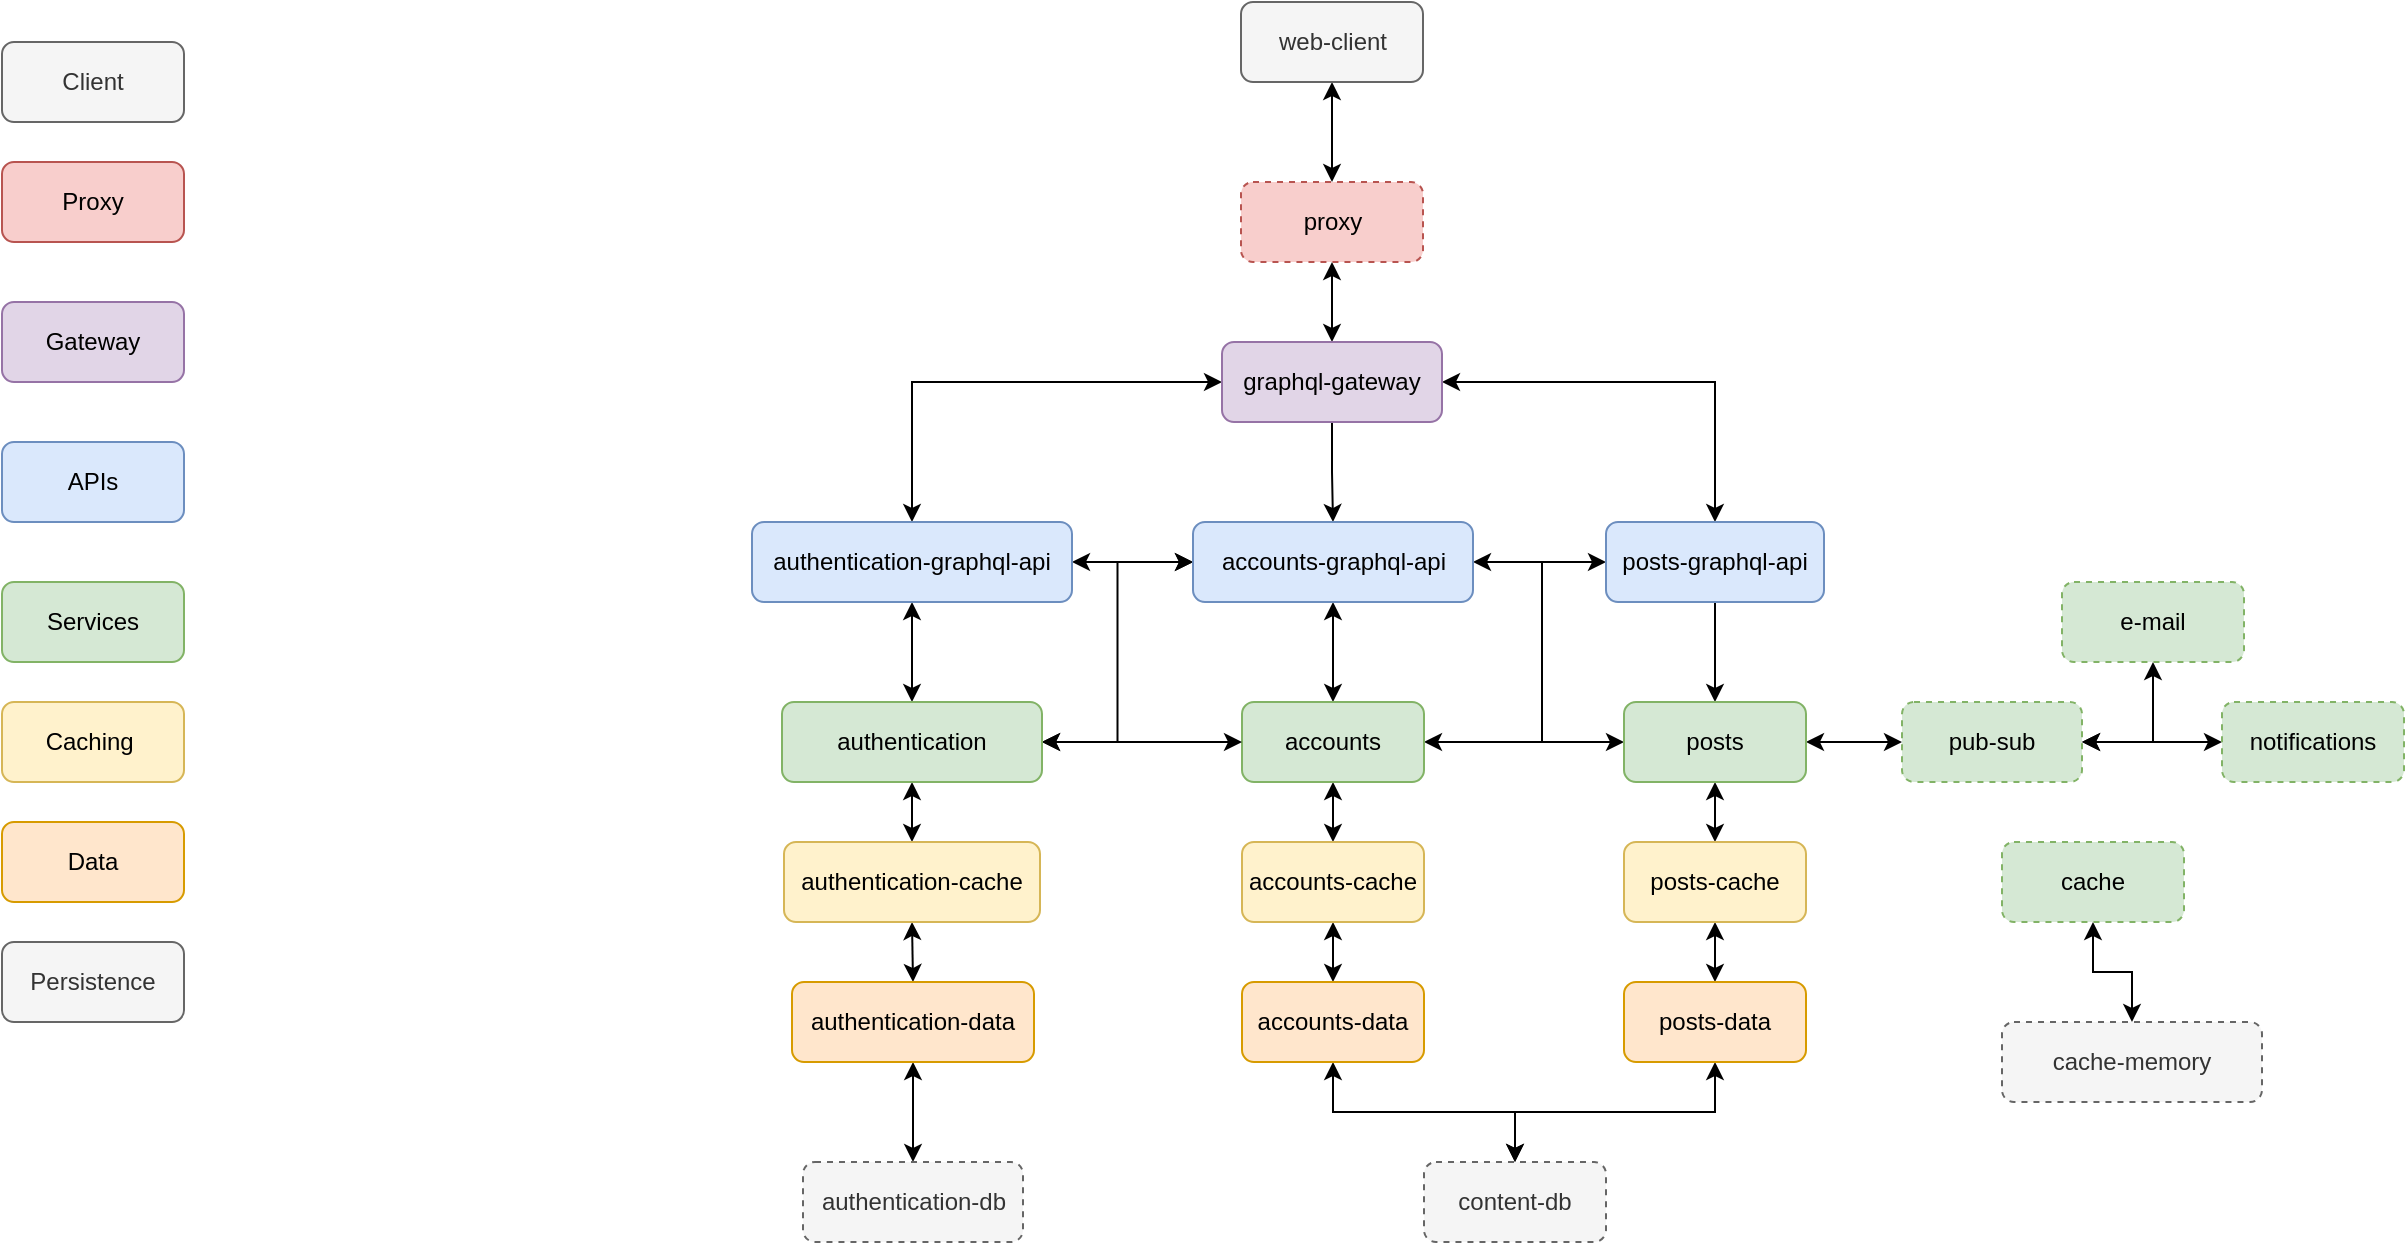 <mxfile version="14.1.8" type="device"><diagram id="NeEpQHYqqa01Q7SMkdoE" name="Page-1"><mxGraphModel dx="2066" dy="2434" grid="1" gridSize="10" guides="1" tooltips="1" connect="1" arrows="1" fold="1" page="1" pageScale="1" pageWidth="827" pageHeight="1169" math="0" shadow="0"><root><mxCell id="0"/><mxCell id="1" parent="0"/><mxCell id="NngoGYR1DqWX9IR3CmCI-1" value="Proxy" style="rounded=1;whiteSpace=wrap;html=1;fillColor=#f8cecc;strokeColor=#b85450;" vertex="1" parent="1"><mxGeometry x="30" y="40" width="91" height="40" as="geometry"/></mxCell><mxCell id="NngoGYR1DqWX9IR3CmCI-2" value="Gateway" style="rounded=1;whiteSpace=wrap;html=1;fillColor=#e1d5e7;strokeColor=#9673a6;" vertex="1" parent="1"><mxGeometry x="30" y="110" width="91" height="40" as="geometry"/></mxCell><mxCell id="NngoGYR1DqWX9IR3CmCI-3" value="APIs" style="rounded=1;whiteSpace=wrap;html=1;fillColor=#dae8fc;strokeColor=#6c8ebf;" vertex="1" parent="1"><mxGeometry x="30" y="180" width="91" height="40" as="geometry"/></mxCell><mxCell id="NngoGYR1DqWX9IR3CmCI-4" value="Services" style="rounded=1;whiteSpace=wrap;html=1;fillColor=#d5e8d4;strokeColor=#82b366;" vertex="1" parent="1"><mxGeometry x="30" y="250" width="91" height="40" as="geometry"/></mxCell><mxCell id="NngoGYR1DqWX9IR3CmCI-5" value="Caching&amp;nbsp;" style="rounded=1;whiteSpace=wrap;html=1;fillColor=#fff2cc;strokeColor=#d6b656;" vertex="1" parent="1"><mxGeometry x="30" y="310" width="91" height="40" as="geometry"/></mxCell><mxCell id="NngoGYR1DqWX9IR3CmCI-6" value="Data" style="rounded=1;whiteSpace=wrap;html=1;fillColor=#ffe6cc;strokeColor=#d79b00;" vertex="1" parent="1"><mxGeometry x="30" y="370" width="91" height="40" as="geometry"/></mxCell><mxCell id="NngoGYR1DqWX9IR3CmCI-20" style="edgeStyle=orthogonalEdgeStyle;rounded=0;orthogonalLoop=1;jettySize=auto;html=1;entryX=0.5;entryY=0;entryDx=0;entryDy=0;startArrow=classic;startFill=1;" edge="1" parent="1" source="NngoGYR1DqWX9IR3CmCI-8" target="NngoGYR1DqWX9IR3CmCI-9"><mxGeometry relative="1" as="geometry"/></mxCell><mxCell id="NngoGYR1DqWX9IR3CmCI-8" value="proxy" style="rounded=1;whiteSpace=wrap;html=1;fillColor=#f8cecc;strokeColor=#b85450;dashed=1;" vertex="1" parent="1"><mxGeometry x="649.5" y="50" width="91" height="40" as="geometry"/></mxCell><mxCell id="NngoGYR1DqWX9IR3CmCI-21" style="edgeStyle=orthogonalEdgeStyle;rounded=0;orthogonalLoop=1;jettySize=auto;html=1;exitX=0.5;exitY=1;exitDx=0;exitDy=0;entryX=0.5;entryY=0;entryDx=0;entryDy=0;" edge="1" parent="1" source="NngoGYR1DqWX9IR3CmCI-9" target="NngoGYR1DqWX9IR3CmCI-10"><mxGeometry relative="1" as="geometry"/></mxCell><mxCell id="NngoGYR1DqWX9IR3CmCI-22" style="edgeStyle=orthogonalEdgeStyle;rounded=0;orthogonalLoop=1;jettySize=auto;html=1;startArrow=classic;startFill=1;" edge="1" parent="1" source="NngoGYR1DqWX9IR3CmCI-9" target="NngoGYR1DqWX9IR3CmCI-11"><mxGeometry relative="1" as="geometry"/></mxCell><mxCell id="NngoGYR1DqWX9IR3CmCI-67" style="edgeStyle=orthogonalEdgeStyle;rounded=0;orthogonalLoop=1;jettySize=auto;html=1;exitX=0;exitY=0.5;exitDx=0;exitDy=0;entryX=0.5;entryY=0;entryDx=0;entryDy=0;startArrow=classic;startFill=1;" edge="1" parent="1" source="NngoGYR1DqWX9IR3CmCI-9" target="NngoGYR1DqWX9IR3CmCI-57"><mxGeometry relative="1" as="geometry"/></mxCell><mxCell id="NngoGYR1DqWX9IR3CmCI-9" value="graphql-gateway" style="rounded=1;whiteSpace=wrap;html=1;fillColor=#e1d5e7;strokeColor=#9673a6;" vertex="1" parent="1"><mxGeometry x="640" y="130" width="110" height="40" as="geometry"/></mxCell><mxCell id="NngoGYR1DqWX9IR3CmCI-23" style="edgeStyle=orthogonalEdgeStyle;rounded=0;orthogonalLoop=1;jettySize=auto;html=1;entryX=0.5;entryY=0;entryDx=0;entryDy=0;startArrow=classic;startFill=1;" edge="1" parent="1" source="NngoGYR1DqWX9IR3CmCI-10" target="NngoGYR1DqWX9IR3CmCI-12"><mxGeometry relative="1" as="geometry"/></mxCell><mxCell id="NngoGYR1DqWX9IR3CmCI-25" style="edgeStyle=orthogonalEdgeStyle;rounded=0;orthogonalLoop=1;jettySize=auto;html=1;entryX=0;entryY=0.5;entryDx=0;entryDy=0;startArrow=classic;startFill=1;" edge="1" parent="1" source="NngoGYR1DqWX9IR3CmCI-10" target="NngoGYR1DqWX9IR3CmCI-13"><mxGeometry relative="1" as="geometry"><Array as="points"><mxPoint x="800" y="240"/><mxPoint x="800" y="330"/></Array></mxGeometry></mxCell><mxCell id="NngoGYR1DqWX9IR3CmCI-68" style="edgeStyle=orthogonalEdgeStyle;rounded=0;orthogonalLoop=1;jettySize=auto;html=1;exitX=0;exitY=0.5;exitDx=0;exitDy=0;entryX=1;entryY=0.5;entryDx=0;entryDy=0;startArrow=classic;startFill=1;" edge="1" parent="1" source="NngoGYR1DqWX9IR3CmCI-10" target="NngoGYR1DqWX9IR3CmCI-57"><mxGeometry relative="1" as="geometry"/></mxCell><mxCell id="NngoGYR1DqWX9IR3CmCI-71" style="edgeStyle=orthogonalEdgeStyle;rounded=0;orthogonalLoop=1;jettySize=auto;html=1;exitX=0;exitY=0.5;exitDx=0;exitDy=0;entryX=1;entryY=0.5;entryDx=0;entryDy=0;startArrow=classic;startFill=1;" edge="1" parent="1" source="NngoGYR1DqWX9IR3CmCI-10" target="NngoGYR1DqWX9IR3CmCI-58"><mxGeometry relative="1" as="geometry"/></mxCell><mxCell id="NngoGYR1DqWX9IR3CmCI-10" value="accounts-graphql-api" style="rounded=1;whiteSpace=wrap;html=1;fillColor=#dae8fc;strokeColor=#6c8ebf;" vertex="1" parent="1"><mxGeometry x="625.5" y="220" width="140" height="40" as="geometry"/></mxCell><mxCell id="NngoGYR1DqWX9IR3CmCI-24" style="edgeStyle=orthogonalEdgeStyle;rounded=0;orthogonalLoop=1;jettySize=auto;html=1;" edge="1" parent="1" source="NngoGYR1DqWX9IR3CmCI-11" target="NngoGYR1DqWX9IR3CmCI-13"><mxGeometry relative="1" as="geometry"/></mxCell><mxCell id="NngoGYR1DqWX9IR3CmCI-26" style="edgeStyle=orthogonalEdgeStyle;rounded=0;orthogonalLoop=1;jettySize=auto;html=1;entryX=1;entryY=0.5;entryDx=0;entryDy=0;startArrow=classic;startFill=1;" edge="1" parent="1" source="NngoGYR1DqWX9IR3CmCI-11" target="NngoGYR1DqWX9IR3CmCI-12"><mxGeometry relative="1" as="geometry"><Array as="points"><mxPoint x="800" y="240"/><mxPoint x="800" y="330"/></Array></mxGeometry></mxCell><mxCell id="NngoGYR1DqWX9IR3CmCI-11" value="posts-graphql-api" style="rounded=1;whiteSpace=wrap;html=1;fillColor=#dae8fc;strokeColor=#6c8ebf;" vertex="1" parent="1"><mxGeometry x="832" y="220" width="109" height="40" as="geometry"/></mxCell><mxCell id="NngoGYR1DqWX9IR3CmCI-49" style="edgeStyle=orthogonalEdgeStyle;rounded=0;orthogonalLoop=1;jettySize=auto;html=1;exitX=0.5;exitY=1;exitDx=0;exitDy=0;entryX=0.5;entryY=0;entryDx=0;entryDy=0;startArrow=classic;startFill=1;" edge="1" parent="1" source="NngoGYR1DqWX9IR3CmCI-12" target="NngoGYR1DqWX9IR3CmCI-14"><mxGeometry relative="1" as="geometry"/></mxCell><mxCell id="NngoGYR1DqWX9IR3CmCI-12" value="accounts" style="rounded=1;whiteSpace=wrap;html=1;fillColor=#d5e8d4;strokeColor=#82b366;" vertex="1" parent="1"><mxGeometry x="650" y="310" width="91" height="40" as="geometry"/></mxCell><mxCell id="NngoGYR1DqWX9IR3CmCI-50" style="edgeStyle=orthogonalEdgeStyle;rounded=0;orthogonalLoop=1;jettySize=auto;html=1;exitX=0.5;exitY=1;exitDx=0;exitDy=0;entryX=0.5;entryY=0;entryDx=0;entryDy=0;startArrow=classic;startFill=1;" edge="1" parent="1" source="NngoGYR1DqWX9IR3CmCI-13" target="NngoGYR1DqWX9IR3CmCI-15"><mxGeometry relative="1" as="geometry"/></mxCell><mxCell id="NngoGYR1DqWX9IR3CmCI-53" style="edgeStyle=orthogonalEdgeStyle;rounded=0;orthogonalLoop=1;jettySize=auto;html=1;exitX=1;exitY=0.5;exitDx=0;exitDy=0;entryX=0;entryY=0.5;entryDx=0;entryDy=0;startArrow=classic;startFill=1;" edge="1" parent="1" source="NngoGYR1DqWX9IR3CmCI-13" target="NngoGYR1DqWX9IR3CmCI-41"><mxGeometry relative="1" as="geometry"/></mxCell><mxCell id="NngoGYR1DqWX9IR3CmCI-13" value="posts" style="rounded=1;whiteSpace=wrap;html=1;fillColor=#d5e8d4;strokeColor=#82b366;" vertex="1" parent="1"><mxGeometry x="841" y="310" width="91" height="40" as="geometry"/></mxCell><mxCell id="NngoGYR1DqWX9IR3CmCI-47" style="edgeStyle=orthogonalEdgeStyle;rounded=0;orthogonalLoop=1;jettySize=auto;html=1;exitX=0.5;exitY=1;exitDx=0;exitDy=0;entryX=0.5;entryY=0;entryDx=0;entryDy=0;startArrow=classic;startFill=1;" edge="1" parent="1" source="NngoGYR1DqWX9IR3CmCI-14" target="NngoGYR1DqWX9IR3CmCI-16"><mxGeometry relative="1" as="geometry"/></mxCell><mxCell id="NngoGYR1DqWX9IR3CmCI-14" value="accounts-cache" style="rounded=1;whiteSpace=wrap;html=1;fillColor=#fff2cc;strokeColor=#d6b656;" vertex="1" parent="1"><mxGeometry x="650" y="380" width="91" height="40" as="geometry"/></mxCell><mxCell id="NngoGYR1DqWX9IR3CmCI-48" style="edgeStyle=orthogonalEdgeStyle;rounded=0;orthogonalLoop=1;jettySize=auto;html=1;exitX=0.5;exitY=1;exitDx=0;exitDy=0;entryX=0.5;entryY=0;entryDx=0;entryDy=0;startArrow=classic;startFill=1;" edge="1" parent="1" source="NngoGYR1DqWX9IR3CmCI-15" target="NngoGYR1DqWX9IR3CmCI-17"><mxGeometry relative="1" as="geometry"/></mxCell><mxCell id="NngoGYR1DqWX9IR3CmCI-15" value="posts-cache" style="rounded=1;whiteSpace=wrap;html=1;fillColor=#fff2cc;strokeColor=#d6b656;" vertex="1" parent="1"><mxGeometry x="841" y="380" width="91" height="40" as="geometry"/></mxCell><mxCell id="NngoGYR1DqWX9IR3CmCI-45" style="edgeStyle=orthogonalEdgeStyle;rounded=0;orthogonalLoop=1;jettySize=auto;html=1;exitX=0.5;exitY=1;exitDx=0;exitDy=0;startArrow=classic;startFill=1;" edge="1" parent="1" source="NngoGYR1DqWX9IR3CmCI-16" target="NngoGYR1DqWX9IR3CmCI-29"><mxGeometry relative="1" as="geometry"/></mxCell><mxCell id="NngoGYR1DqWX9IR3CmCI-16" value="accounts-data" style="rounded=1;whiteSpace=wrap;html=1;fillColor=#ffe6cc;strokeColor=#d79b00;" vertex="1" parent="1"><mxGeometry x="650" y="450" width="91" height="40" as="geometry"/></mxCell><mxCell id="NngoGYR1DqWX9IR3CmCI-46" style="edgeStyle=orthogonalEdgeStyle;rounded=0;orthogonalLoop=1;jettySize=auto;html=1;exitX=0.5;exitY=1;exitDx=0;exitDy=0;entryX=0.5;entryY=0;entryDx=0;entryDy=0;startArrow=classic;startFill=1;" edge="1" parent="1" source="NngoGYR1DqWX9IR3CmCI-17" target="NngoGYR1DqWX9IR3CmCI-29"><mxGeometry relative="1" as="geometry"/></mxCell><mxCell id="NngoGYR1DqWX9IR3CmCI-17" value="posts-data" style="rounded=1;whiteSpace=wrap;html=1;fillColor=#ffe6cc;strokeColor=#d79b00;" vertex="1" parent="1"><mxGeometry x="841" y="450" width="91" height="40" as="geometry"/></mxCell><mxCell id="NngoGYR1DqWX9IR3CmCI-19" style="edgeStyle=orthogonalEdgeStyle;rounded=0;orthogonalLoop=1;jettySize=auto;html=1;entryX=0.5;entryY=0;entryDx=0;entryDy=0;startArrow=classic;startFill=1;" edge="1" parent="1" source="NngoGYR1DqWX9IR3CmCI-18" target="NngoGYR1DqWX9IR3CmCI-8"><mxGeometry relative="1" as="geometry"/></mxCell><mxCell id="NngoGYR1DqWX9IR3CmCI-18" value="web-client" style="rounded=1;whiteSpace=wrap;html=1;fillColor=#f5f5f5;strokeColor=#666666;fontColor=#333333;" vertex="1" parent="1"><mxGeometry x="649.5" y="-40" width="91" height="40" as="geometry"/></mxCell><mxCell id="NngoGYR1DqWX9IR3CmCI-29" value="content-db" style="rounded=1;whiteSpace=wrap;html=1;fillColor=#f5f5f5;strokeColor=#666666;fontColor=#333333;dashed=1;" vertex="1" parent="1"><mxGeometry x="741" y="540" width="91" height="40" as="geometry"/></mxCell><mxCell id="NngoGYR1DqWX9IR3CmCI-30" value="Persistence" style="rounded=1;whiteSpace=wrap;html=1;fillColor=#f5f5f5;strokeColor=#666666;fontColor=#333333;" vertex="1" parent="1"><mxGeometry x="30" y="430" width="91" height="40" as="geometry"/></mxCell><mxCell id="NngoGYR1DqWX9IR3CmCI-31" value="Client" style="rounded=1;whiteSpace=wrap;html=1;fillColor=#f5f5f5;strokeColor=#666666;fontColor=#333333;" vertex="1" parent="1"><mxGeometry x="30" y="-20" width="91" height="40" as="geometry"/></mxCell><mxCell id="NngoGYR1DqWX9IR3CmCI-73" style="edgeStyle=orthogonalEdgeStyle;rounded=0;orthogonalLoop=1;jettySize=auto;html=1;exitX=0.5;exitY=1;exitDx=0;exitDy=0;startArrow=classic;startFill=1;" edge="1" parent="1" source="NngoGYR1DqWX9IR3CmCI-40" target="NngoGYR1DqWX9IR3CmCI-72"><mxGeometry relative="1" as="geometry"/></mxCell><mxCell id="NngoGYR1DqWX9IR3CmCI-40" value="cache" style="rounded=1;whiteSpace=wrap;html=1;fillColor=#d5e8d4;strokeColor=#82b366;dashed=1;" vertex="1" parent="1"><mxGeometry x="1030" y="380" width="91" height="40" as="geometry"/></mxCell><mxCell id="NngoGYR1DqWX9IR3CmCI-54" style="edgeStyle=orthogonalEdgeStyle;rounded=0;orthogonalLoop=1;jettySize=auto;html=1;exitX=1;exitY=0.5;exitDx=0;exitDy=0;entryX=0;entryY=0.5;entryDx=0;entryDy=0;startArrow=classic;startFill=1;" edge="1" parent="1" source="NngoGYR1DqWX9IR3CmCI-41" target="NngoGYR1DqWX9IR3CmCI-43"><mxGeometry relative="1" as="geometry"/></mxCell><mxCell id="NngoGYR1DqWX9IR3CmCI-55" style="edgeStyle=orthogonalEdgeStyle;rounded=0;orthogonalLoop=1;jettySize=auto;html=1;exitX=1;exitY=0.5;exitDx=0;exitDy=0;entryX=0.5;entryY=1;entryDx=0;entryDy=0;startArrow=classic;startFill=1;" edge="1" parent="1" source="NngoGYR1DqWX9IR3CmCI-41" target="NngoGYR1DqWX9IR3CmCI-42"><mxGeometry relative="1" as="geometry"/></mxCell><mxCell id="NngoGYR1DqWX9IR3CmCI-41" value="pub-sub" style="rounded=1;whiteSpace=wrap;html=1;fillColor=#d5e8d4;strokeColor=#82b366;dashed=1;" vertex="1" parent="1"><mxGeometry x="980" y="310" width="90" height="40" as="geometry"/></mxCell><mxCell id="NngoGYR1DqWX9IR3CmCI-42" value="e-mail" style="rounded=1;whiteSpace=wrap;html=1;fillColor=#d5e8d4;strokeColor=#82b366;dashed=1;" vertex="1" parent="1"><mxGeometry x="1060" y="250" width="91" height="40" as="geometry"/></mxCell><mxCell id="NngoGYR1DqWX9IR3CmCI-43" value="notifications" style="rounded=1;whiteSpace=wrap;html=1;fillColor=#d5e8d4;strokeColor=#82b366;dashed=1;" vertex="1" parent="1"><mxGeometry x="1140" y="310" width="91" height="40" as="geometry"/></mxCell><mxCell id="NngoGYR1DqWX9IR3CmCI-61" style="edgeStyle=orthogonalEdgeStyle;rounded=0;orthogonalLoop=1;jettySize=auto;html=1;exitX=0.5;exitY=1;exitDx=0;exitDy=0;entryX=0.5;entryY=0;entryDx=0;entryDy=0;startArrow=classic;startFill=1;" edge="1" parent="1" source="NngoGYR1DqWX9IR3CmCI-57" target="NngoGYR1DqWX9IR3CmCI-58"><mxGeometry relative="1" as="geometry"/></mxCell><mxCell id="NngoGYR1DqWX9IR3CmCI-57" value="authentication-graphql-api" style="rounded=1;whiteSpace=wrap;html=1;fillColor=#dae8fc;strokeColor=#6c8ebf;" vertex="1" parent="1"><mxGeometry x="405" y="220" width="160" height="40" as="geometry"/></mxCell><mxCell id="NngoGYR1DqWX9IR3CmCI-64" style="edgeStyle=orthogonalEdgeStyle;rounded=0;orthogonalLoop=1;jettySize=auto;html=1;exitX=0.5;exitY=1;exitDx=0;exitDy=0;entryX=0.5;entryY=0;entryDx=0;entryDy=0;startArrow=classic;startFill=1;" edge="1" parent="1" source="NngoGYR1DqWX9IR3CmCI-58" target="NngoGYR1DqWX9IR3CmCI-59"><mxGeometry relative="1" as="geometry"/></mxCell><mxCell id="NngoGYR1DqWX9IR3CmCI-69" style="edgeStyle=orthogonalEdgeStyle;rounded=0;orthogonalLoop=1;jettySize=auto;html=1;exitX=1;exitY=0.5;exitDx=0;exitDy=0;entryX=0;entryY=0.5;entryDx=0;entryDy=0;startArrow=classic;startFill=1;" edge="1" parent="1" source="NngoGYR1DqWX9IR3CmCI-58" target="NngoGYR1DqWX9IR3CmCI-12"><mxGeometry relative="1" as="geometry"/></mxCell><mxCell id="NngoGYR1DqWX9IR3CmCI-58" value="authentication" style="rounded=1;whiteSpace=wrap;html=1;fillColor=#d5e8d4;strokeColor=#82b366;" vertex="1" parent="1"><mxGeometry x="420" y="310" width="130" height="40" as="geometry"/></mxCell><mxCell id="NngoGYR1DqWX9IR3CmCI-63" style="edgeStyle=orthogonalEdgeStyle;rounded=0;orthogonalLoop=1;jettySize=auto;html=1;exitX=0.5;exitY=1;exitDx=0;exitDy=0;entryX=0.5;entryY=0;entryDx=0;entryDy=0;startArrow=classic;startFill=1;" edge="1" parent="1" source="NngoGYR1DqWX9IR3CmCI-59" target="NngoGYR1DqWX9IR3CmCI-60"><mxGeometry relative="1" as="geometry"/></mxCell><mxCell id="NngoGYR1DqWX9IR3CmCI-59" value="authentication-cache" style="rounded=1;whiteSpace=wrap;html=1;fillColor=#fff2cc;strokeColor=#d6b656;" vertex="1" parent="1"><mxGeometry x="421" y="380" width="128" height="40" as="geometry"/></mxCell><mxCell id="NngoGYR1DqWX9IR3CmCI-77" style="edgeStyle=orthogonalEdgeStyle;rounded=0;orthogonalLoop=1;jettySize=auto;html=1;exitX=0.5;exitY=1;exitDx=0;exitDy=0;entryX=0.5;entryY=0;entryDx=0;entryDy=0;startArrow=classic;startFill=1;" edge="1" parent="1" source="NngoGYR1DqWX9IR3CmCI-60" target="NngoGYR1DqWX9IR3CmCI-66"><mxGeometry relative="1" as="geometry"/></mxCell><mxCell id="NngoGYR1DqWX9IR3CmCI-60" value="authentication-data" style="rounded=1;whiteSpace=wrap;html=1;fillColor=#ffe6cc;strokeColor=#d79b00;" vertex="1" parent="1"><mxGeometry x="425" y="450" width="121" height="40" as="geometry"/></mxCell><mxCell id="NngoGYR1DqWX9IR3CmCI-66" value="authentication-db" style="rounded=1;whiteSpace=wrap;html=1;fillColor=#f5f5f5;strokeColor=#666666;fontColor=#333333;dashed=1;" vertex="1" parent="1"><mxGeometry x="430.5" y="540" width="110" height="40" as="geometry"/></mxCell><mxCell id="NngoGYR1DqWX9IR3CmCI-72" value="cache-memory" style="rounded=1;whiteSpace=wrap;html=1;fillColor=#f5f5f5;strokeColor=#666666;fontColor=#333333;dashed=1;" vertex="1" parent="1"><mxGeometry x="1030" y="470" width="130" height="40" as="geometry"/></mxCell></root></mxGraphModel></diagram></mxfile>